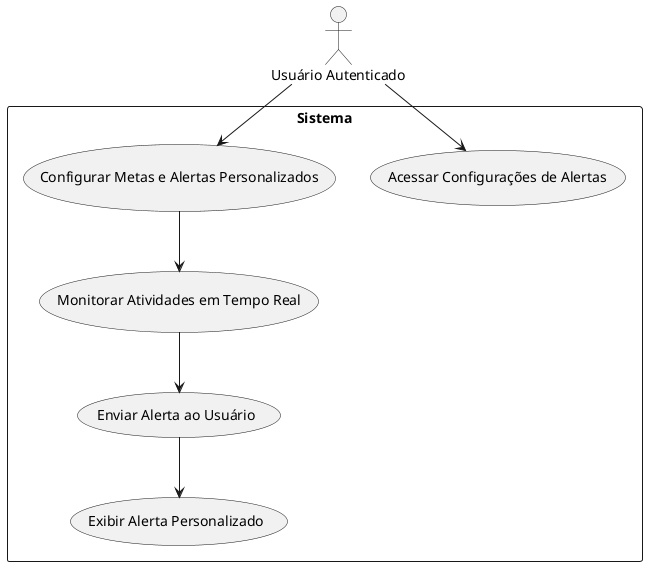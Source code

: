 @startuml
actor "Usuário Autenticado" as UsuarioAutenticado
actor "Sistema" as Sistema

rectangle Sistema {
  usecase "Acessar Configurações de Alertas" as UC_AcessarConfiguracoes
  usecase "Configurar Metas e Alertas Personalizados" as UC_ConfiguracaoAlertas
  usecase "Monitorar Atividades em Tempo Real" as UC_MonitorarAtividades
  usecase "Enviar Alerta ao Usuário" as UC_EnviarAlerta
  usecase "Exibir Alerta Personalizado" as UC_ExibirAlerta
}

UsuarioAutenticado --> UC_AcessarConfiguracoes
UsuarioAutenticado --> UC_ConfiguracaoAlertas
UC_ConfiguracaoAlertas --> UC_MonitorarAtividades
UC_MonitorarAtividades --> UC_EnviarAlerta
UC_EnviarAlerta --> UC_ExibirAlerta
@enduml